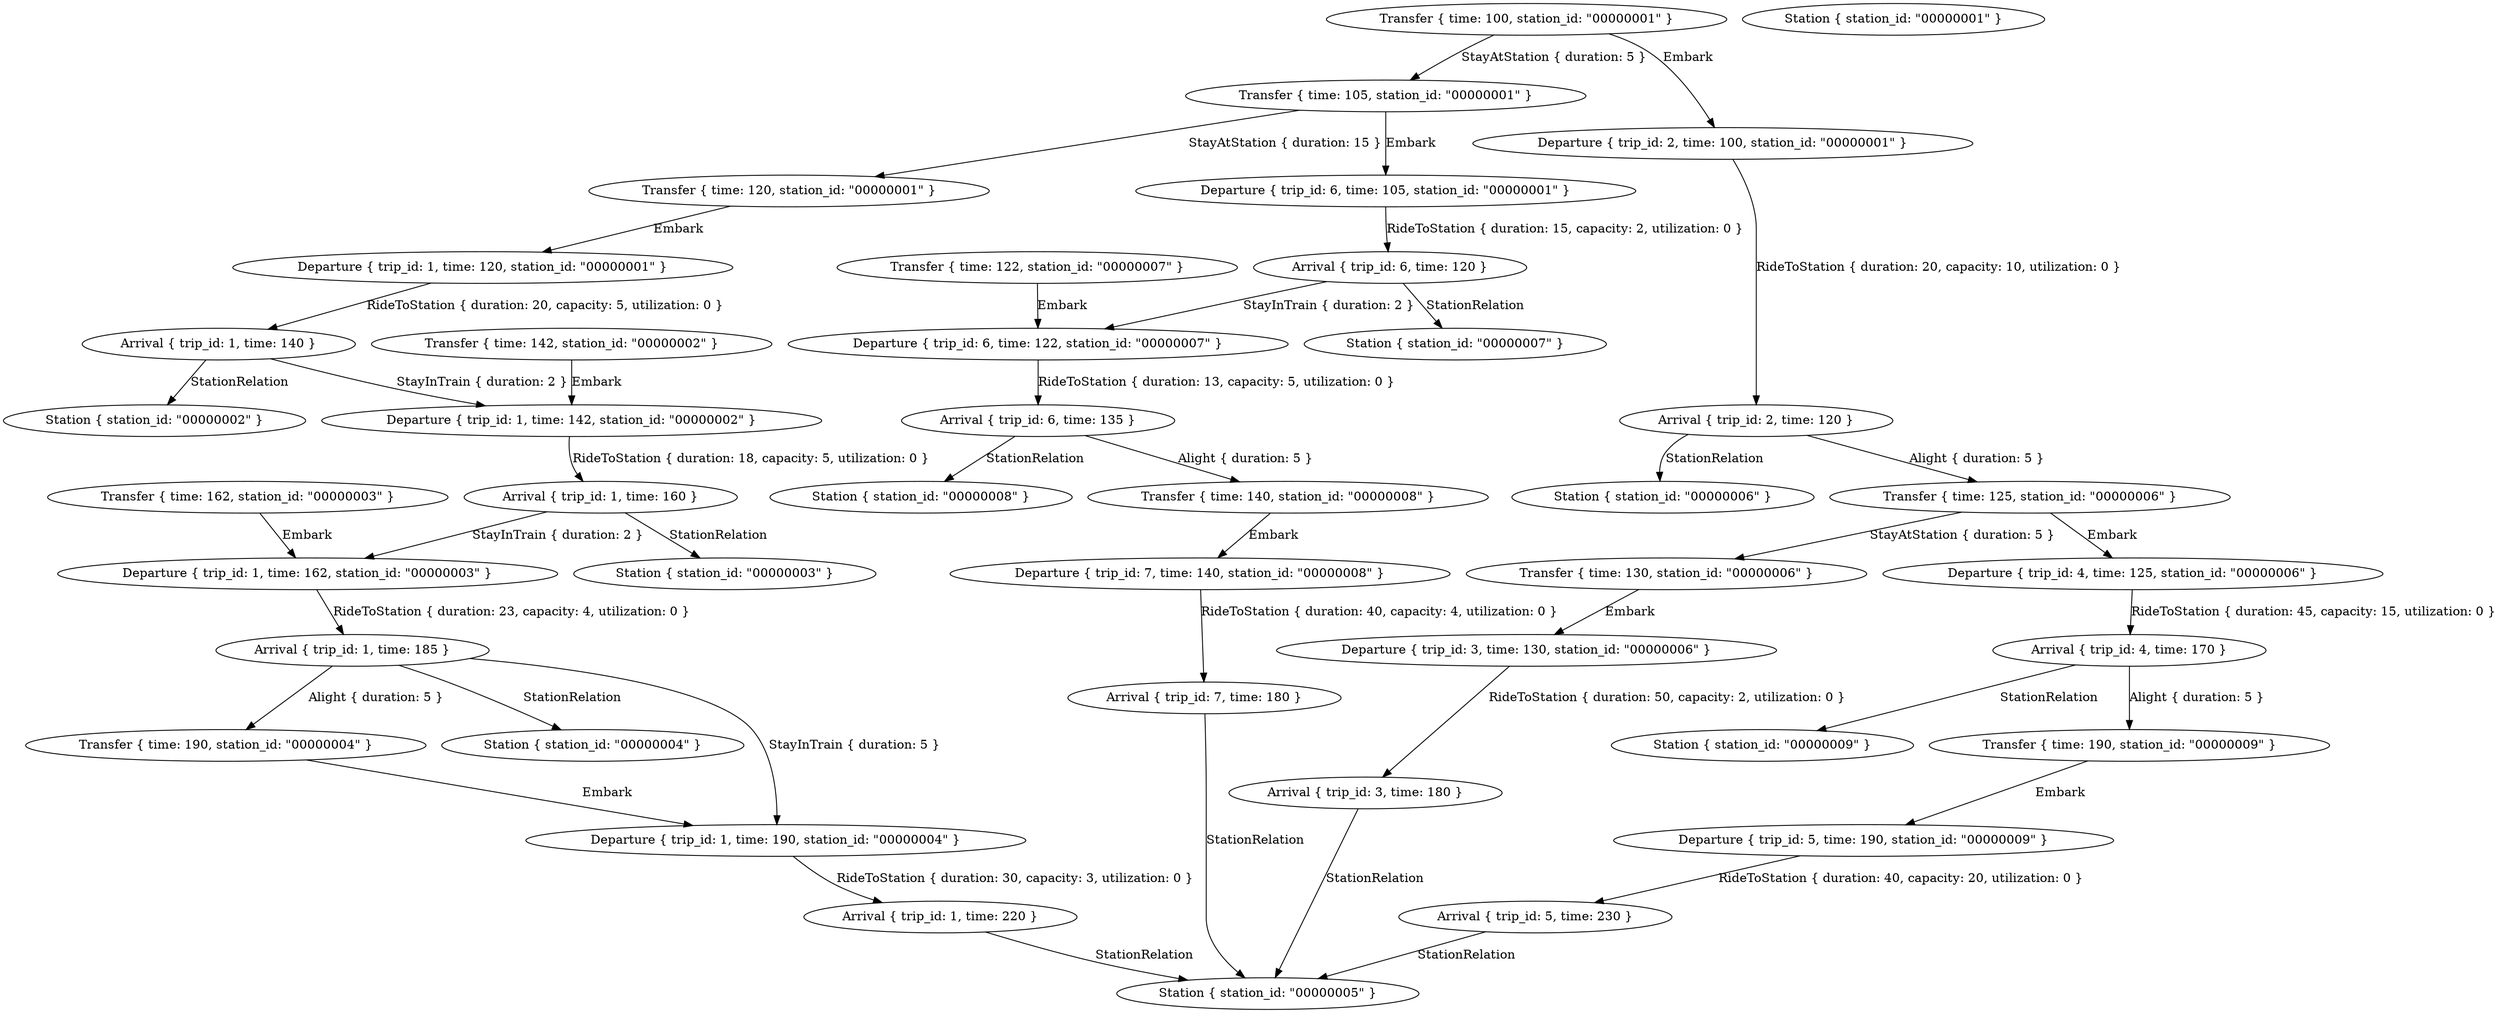 digraph {
    0 [ label = "Arrival { trip_id: 6, time: 135 }" ]
    1 [ label = "Departure { trip_id: 6, time: 122, station_id: \"00000007\" }" ]
    2 [ label = "Arrival { trip_id: 2, time: 120 }" ]
    3 [ label = "Departure { trip_id: 2, time: 100, station_id: \"00000001\" }" ]
    4 [ label = "Arrival { trip_id: 4, time: 170 }" ]
    5 [ label = "Departure { trip_id: 4, time: 125, station_id: \"00000006\" }" ]
    6 [ label = "Arrival { trip_id: 1, time: 220 }" ]
    7 [ label = "Departure { trip_id: 1, time: 190, station_id: \"00000004\" }" ]
    8 [ label = "Arrival { trip_id: 1, time: 140 }" ]
    9 [ label = "Departure { trip_id: 1, time: 120, station_id: \"00000001\" }" ]
    10 [ label = "Arrival { trip_id: 3, time: 180 }" ]
    11 [ label = "Departure { trip_id: 3, time: 130, station_id: \"00000006\" }" ]
    12 [ label = "Arrival { trip_id: 1, time: 185 }" ]
    13 [ label = "Departure { trip_id: 1, time: 162, station_id: \"00000003\" }" ]
    14 [ label = "Arrival { trip_id: 5, time: 230 }" ]
    15 [ label = "Departure { trip_id: 5, time: 190, station_id: \"00000009\" }" ]
    16 [ label = "Arrival { trip_id: 6, time: 120 }" ]
    17 [ label = "Departure { trip_id: 6, time: 105, station_id: \"00000001\" }" ]
    18 [ label = "Arrival { trip_id: 7, time: 180 }" ]
    19 [ label = "Departure { trip_id: 7, time: 140, station_id: \"00000008\" }" ]
    20 [ label = "Arrival { trip_id: 1, time: 160 }" ]
    21 [ label = "Departure { trip_id: 1, time: 142, station_id: \"00000002\" }" ]
    22 [ label = "Station { station_id: \"00000005\" }" ]
    23 [ label = "Station { station_id: \"00000006\" }" ]
    24 [ label = "Transfer { time: 130, station_id: \"00000006\" }" ]
    25 [ label = "Transfer { time: 125, station_id: \"00000006\" }" ]
    26 [ label = "Station { station_id: \"00000007\" }" ]
    27 [ label = "Transfer { time: 122, station_id: \"00000007\" }" ]
    28 [ label = "Station { station_id: \"00000009\" }" ]
    29 [ label = "Transfer { time: 190, station_id: \"00000009\" }" ]
    30 [ label = "Station { station_id: \"00000001\" }" ]
    31 [ label = "Transfer { time: 100, station_id: \"00000001\" }" ]
    32 [ label = "Transfer { time: 120, station_id: \"00000001\" }" ]
    33 [ label = "Transfer { time: 105, station_id: \"00000001\" }" ]
    34 [ label = "Station { station_id: \"00000002\" }" ]
    35 [ label = "Transfer { time: 142, station_id: \"00000002\" }" ]
    36 [ label = "Station { station_id: \"00000004\" }" ]
    37 [ label = "Transfer { time: 190, station_id: \"00000004\" }" ]
    38 [ label = "Station { station_id: \"00000008\" }" ]
    39 [ label = "Transfer { time: 140, station_id: \"00000008\" }" ]
    40 [ label = "Station { station_id: \"00000003\" }" ]
    41 [ label = "Transfer { time: 162, station_id: \"00000003\" }" ]
    1 -> 0 [ label = "RideToStation { duration: 13, capacity: 5, utilization: 0 }" ]
    3 -> 2 [ label = "RideToStation { duration: 20, capacity: 10, utilization: 0 }" ]
    5 -> 4 [ label = "RideToStation { duration: 45, capacity: 15, utilization: 0 }" ]
    7 -> 6 [ label = "RideToStation { duration: 30, capacity: 3, utilization: 0 }" ]
    9 -> 8 [ label = "RideToStation { duration: 20, capacity: 5, utilization: 0 }" ]
    11 -> 10 [ label = "RideToStation { duration: 50, capacity: 2, utilization: 0 }" ]
    13 -> 12 [ label = "RideToStation { duration: 23, capacity: 4, utilization: 0 }" ]
    15 -> 14 [ label = "RideToStation { duration: 40, capacity: 20, utilization: 0 }" ]
    17 -> 16 [ label = "RideToStation { duration: 15, capacity: 2, utilization: 0 }" ]
    19 -> 18 [ label = "RideToStation { duration: 40, capacity: 4, utilization: 0 }" ]
    21 -> 20 [ label = "RideToStation { duration: 18, capacity: 5, utilization: 0 }" ]
    6 -> 22 [ label = "StationRelation" ]
    14 -> 22 [ label = "StationRelation" ]
    10 -> 22 [ label = "StationRelation" ]
    18 -> 22 [ label = "StationRelation" ]
    24 -> 11 [ label = "Embark" ]
    25 -> 5 [ label = "Embark" ]
    25 -> 24 [ label = "StayAtStation { duration: 5 }" ]
    2 -> 23 [ label = "StationRelation" ]
    2 -> 25 [ label = "Alight { duration: 5 }" ]
    27 -> 1 [ label = "Embark" ]
    16 -> 1 [ label = "StayInTrain { duration: 2 }" ]
    16 -> 26 [ label = "StationRelation" ]
    29 -> 15 [ label = "Embark" ]
    4 -> 28 [ label = "StationRelation" ]
    4 -> 29 [ label = "Alight { duration: 5 }" ]
    31 -> 3 [ label = "Embark" ]
    32 -> 9 [ label = "Embark" ]
    33 -> 17 [ label = "Embark" ]
    31 -> 33 [ label = "StayAtStation { duration: 5 }" ]
    33 -> 32 [ label = "StayAtStation { duration: 15 }" ]
    35 -> 21 [ label = "Embark" ]
    8 -> 21 [ label = "StayInTrain { duration: 2 }" ]
    8 -> 34 [ label = "StationRelation" ]
    37 -> 7 [ label = "Embark" ]
    12 -> 7 [ label = "StayInTrain { duration: 5 }" ]
    12 -> 36 [ label = "StationRelation" ]
    12 -> 37 [ label = "Alight { duration: 5 }" ]
    39 -> 19 [ label = "Embark" ]
    0 -> 38 [ label = "StationRelation" ]
    0 -> 39 [ label = "Alight { duration: 5 }" ]
    41 -> 13 [ label = "Embark" ]
    20 -> 13 [ label = "StayInTrain { duration: 2 }" ]
    20 -> 40 [ label = "StationRelation" ]
}
